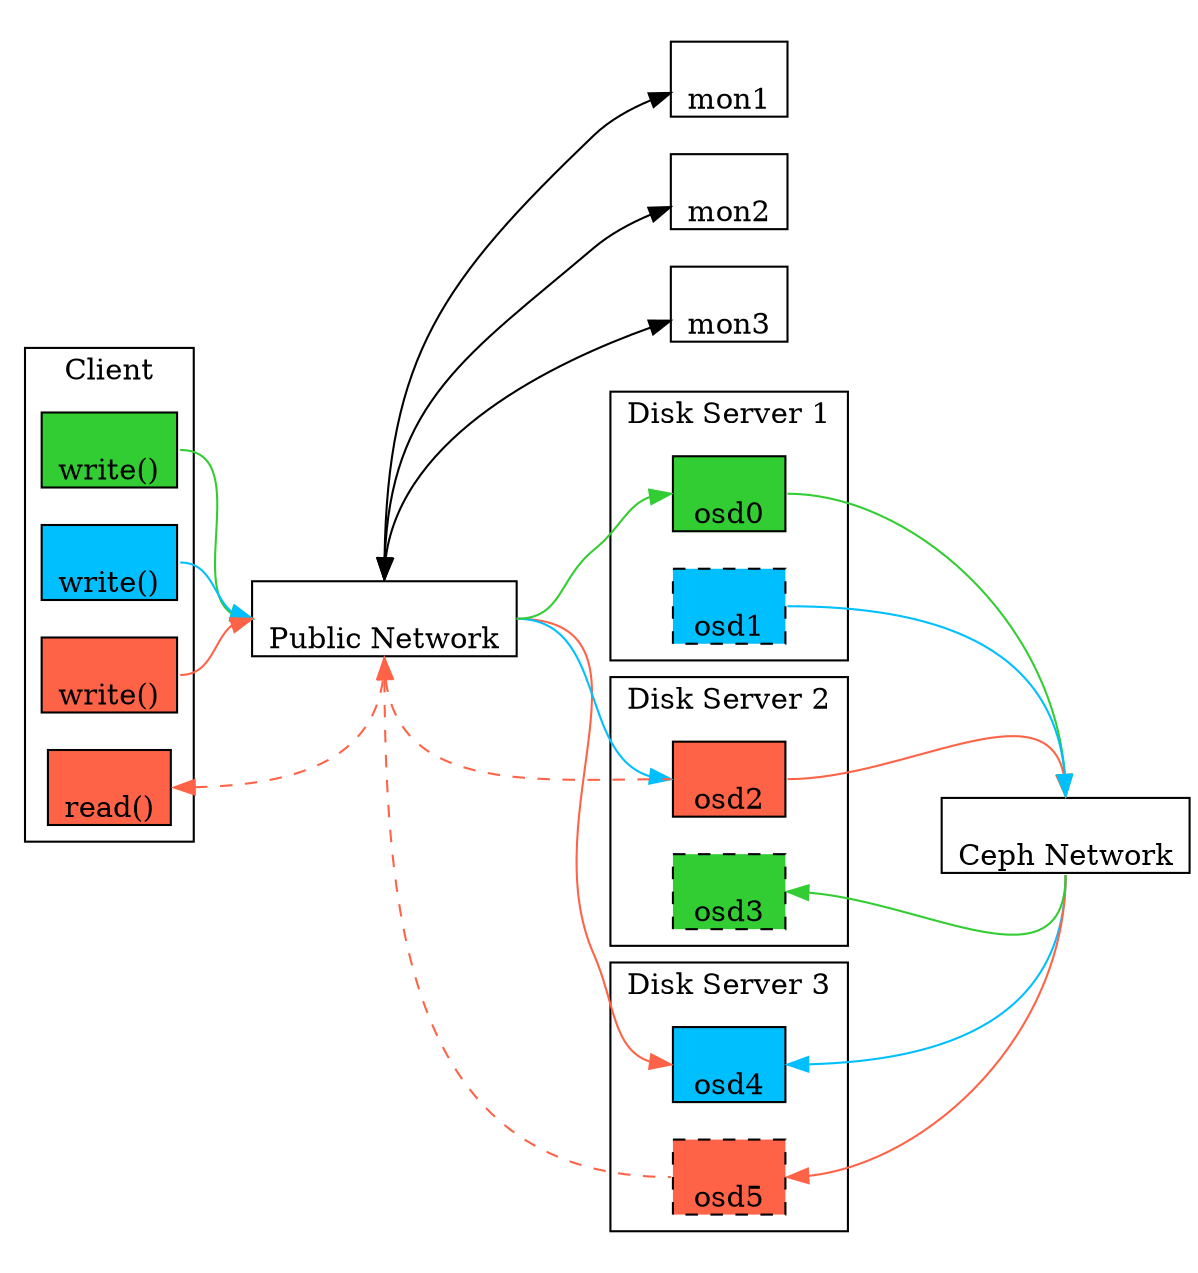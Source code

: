 digraph Ceph {
//Defaults

graph [splines=true, overlap=false, sep=0.5, compound=true, rankdir=LR]
node [labelloc=b]
edge [dir="both", fontsize=12]

pubnet [label="Public Network", shape=custom, shapefile="img/cloud.png"]

subgraph cluster_mons {
style=invis;
mon1 [shape=rectangle]
mon2 [shape=rectangle]
mon3 [shape=rectangle]
}

subgraph cluster_client {
rank=same;
label="Client"
wr1 [label="write()", shape=rectangle, color=black, fillcolor=limegreen, style=filled]
wr2 [label="write()",shape=rectangle, color=black, fillcolor=deepskyblue, style=filled]
wr3 [label="write()",shape=rectangle, color=black, fillcolor=tomato, style=filled]
r1 [label="read()", shape=rectangle, color=black, fillcolor=tomato, style=filled]
}

subgraph cluster_disks {
style=invis;


subgraph cluster_ds3 {
style=normal;
label="Disk Server 3"
osd4 [shape=rectangle, color=black, fillcolor=deepskyblue, style="filled"]
osd5 [shape=rectangle, color=black, fillcolor=tomato, style="filled,dashed"]
}

subgraph cluster_ds2 {
style=normal;
label="Disk Server 2"
osd2 [shape=rectangle, color=black, fillcolor=tomato, style="filled"]
osd3 [shape=rectangle, color=black, fillcolor=limegreen, style="filled,dashed"]
}

subgraph cluster_ds1 {
style=normal;
label="Disk Server 1"
osd0 [shape=rectangle, color=black, fillcolor=limegreen, style="filled"]
osd1 [shape=rectangle, color=black, fillcolor=deepskyblue, style="filled,dashed"]
}

} // cluster_disks

privnet [label="Ceph Network", shape=custom, shapefile="img/cloud.png"]


pubnet->mon1 [tailport=n]
pubnet->mon2 [tailport=n]
pubnet->mon3 [tailport=n]

wr1->pubnet [tailport="e", headport="w", color=limegreen, arrowtail=none]
wr2->pubnet [tailport="e", headport="w", color=deepskyblue, arrowtail=none]
wr3->pubnet [tailport="e", headport="w", color=tomato, arrowtail=none]

r1->pubnet [tailport="e", headport="s", color=tomato, arrowhead=none, style=dashed]



pubnet->osd0 [headport="w", tailport="e", color=limegreen, arrowtail=none]
pubnet->osd2 [headport="w", tailport="e", color=deepskyblue, arrowtail=none]
pubnet->osd4 [headport="w", tailport="e", color=tomato, arrowtail=none]

pubnet->osd2 [headport="w", tailport="s", color=tomato, arrowhead=none, style=dashed]
pubnet->osd5 [headport="w", tailport="s", color=tomato, arrowhead=none, style=dashed]


osd0->privnet [tailport="e", headport="n", color=limegreen, arrowtail=none]
osd1->privnet [tailport="e", headport="n", color=deepskyblue, arrowtail=none]
osd2->privnet [tailport="e", headport="n", color=tomato, arrowtail=none]

privnet->osd3 [headport="e", tailport="s", color=limegreen, arrowtail=none]
privnet->osd4 [headport="e", tailport="s", color=deepskyblue, arrowtail=none]
privnet->osd5 [headport="e", tailport="s", color=tomato, arrowtail=none]







}